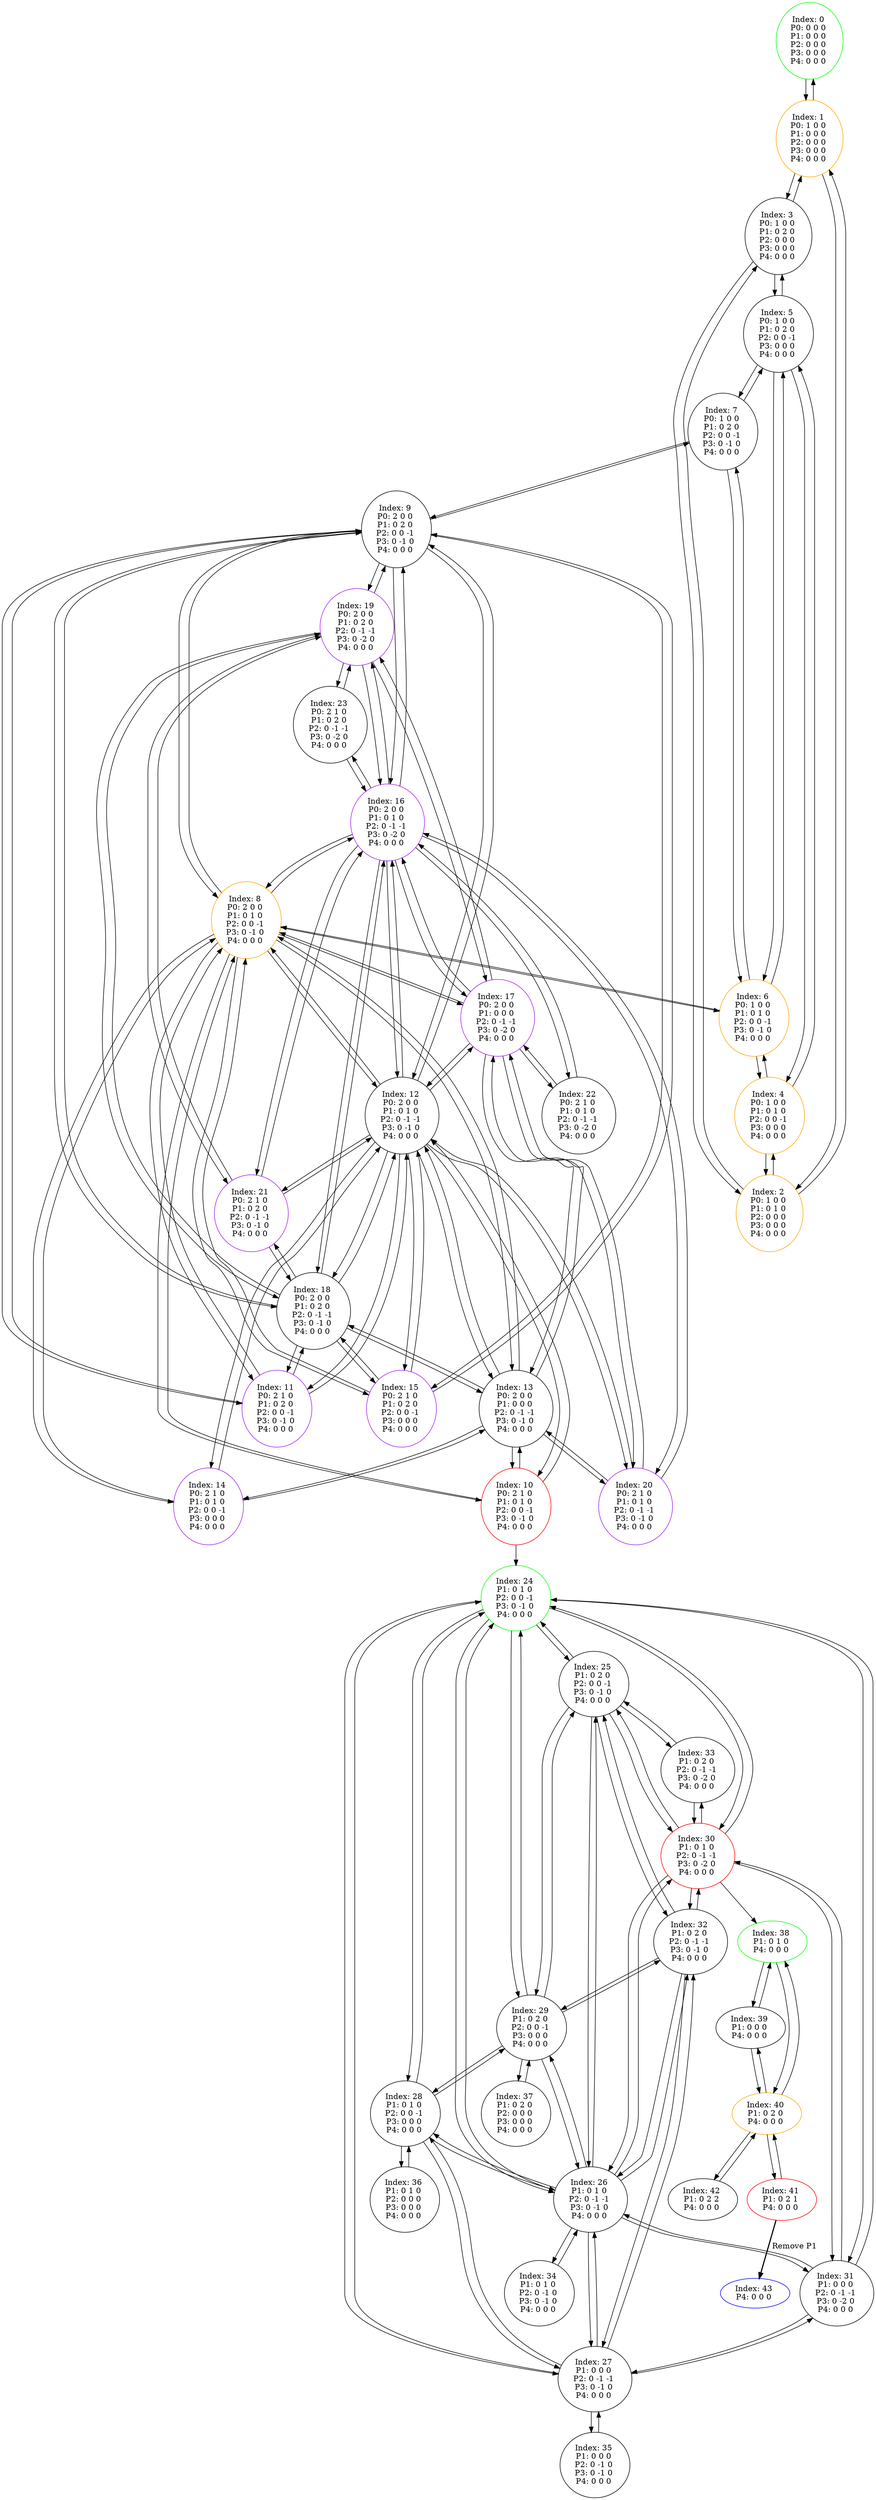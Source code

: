 digraph G {
color = "black"
0[label = "Index: 0 
P0: 0 0 0 
P1: 0 0 0 
P2: 0 0 0 
P3: 0 0 0 
P4: 0 0 0 
", color = "green"]
1[label = "Index: 1 
P0: 1 0 0 
P1: 0 0 0 
P2: 0 0 0 
P3: 0 0 0 
P4: 0 0 0 
", color = "orange"]
2[label = "Index: 2 
P0: 1 0 0 
P1: 0 1 0 
P2: 0 0 0 
P3: 0 0 0 
P4: 0 0 0 
", color = "orange"]
3[label = "Index: 3 
P0: 1 0 0 
P1: 0 2 0 
P2: 0 0 0 
P3: 0 0 0 
P4: 0 0 0 
"]
4[label = "Index: 4 
P0: 1 0 0 
P1: 0 1 0 
P2: 0 0 -1 
P3: 0 0 0 
P4: 0 0 0 
", color = "orange"]
5[label = "Index: 5 
P0: 1 0 0 
P1: 0 2 0 
P2: 0 0 -1 
P3: 0 0 0 
P4: 0 0 0 
"]
6[label = "Index: 6 
P0: 1 0 0 
P1: 0 1 0 
P2: 0 0 -1 
P3: 0 -1 0 
P4: 0 0 0 
", color = "orange"]
7[label = "Index: 7 
P0: 1 0 0 
P1: 0 2 0 
P2: 0 0 -1 
P3: 0 -1 0 
P4: 0 0 0 
"]
8[label = "Index: 8 
P0: 2 0 0 
P1: 0 1 0 
P2: 0 0 -1 
P3: 0 -1 0 
P4: 0 0 0 
", color = "orange"]
9[label = "Index: 9 
P0: 2 0 0 
P1: 0 2 0 
P2: 0 0 -1 
P3: 0 -1 0 
P4: 0 0 0 
"]
10[label = "Index: 10 
P0: 2 1 0 
P1: 0 1 0 
P2: 0 0 -1 
P3: 0 -1 0 
P4: 0 0 0 
", color = "red"]
11[label = "Index: 11 
P0: 2 1 0 
P1: 0 2 0 
P2: 0 0 -1 
P3: 0 -1 0 
P4: 0 0 0 
", color = "purple"]
12[label = "Index: 12 
P0: 2 0 0 
P1: 0 1 0 
P2: 0 -1 -1 
P3: 0 -1 0 
P4: 0 0 0 
"]
13[label = "Index: 13 
P0: 2 0 0 
P1: 0 0 0 
P2: 0 -1 -1 
P3: 0 -1 0 
P4: 0 0 0 
"]
14[label = "Index: 14 
P0: 2 1 0 
P1: 0 1 0 
P2: 0 0 -1 
P3: 0 0 0 
P4: 0 0 0 
", color = "purple"]
15[label = "Index: 15 
P0: 2 1 0 
P1: 0 2 0 
P2: 0 0 -1 
P3: 0 0 0 
P4: 0 0 0 
", color = "purple"]
16[label = "Index: 16 
P0: 2 0 0 
P1: 0 1 0 
P2: 0 -1 -1 
P3: 0 -2 0 
P4: 0 0 0 
", color = "purple"]
17[label = "Index: 17 
P0: 2 0 0 
P1: 0 0 0 
P2: 0 -1 -1 
P3: 0 -2 0 
P4: 0 0 0 
", color = "purple"]
18[label = "Index: 18 
P0: 2 0 0 
P1: 0 2 0 
P2: 0 -1 -1 
P3: 0 -1 0 
P4: 0 0 0 
"]
19[label = "Index: 19 
P0: 2 0 0 
P1: 0 2 0 
P2: 0 -1 -1 
P3: 0 -2 0 
P4: 0 0 0 
", color = "purple"]
20[label = "Index: 20 
P0: 2 1 0 
P1: 0 1 0 
P2: 0 -1 -1 
P3: 0 -1 0 
P4: 0 0 0 
", color = "purple"]
21[label = "Index: 21 
P0: 2 1 0 
P1: 0 2 0 
P2: 0 -1 -1 
P3: 0 -1 0 
P4: 0 0 0 
", color = "purple"]
22[label = "Index: 22 
P0: 2 1 0 
P1: 0 1 0 
P2: 0 -1 -1 
P3: 0 -2 0 
P4: 0 0 0 
"]
23[label = "Index: 23 
P0: 2 1 0 
P1: 0 2 0 
P2: 0 -1 -1 
P3: 0 -2 0 
P4: 0 0 0 
"]
24[label = "Index: 24 
P1: 0 1 0 
P2: 0 0 -1 
P3: 0 -1 0 
P4: 0 0 0 
", color = "green"]
25[label = "Index: 25 
P1: 0 2 0 
P2: 0 0 -1 
P3: 0 -1 0 
P4: 0 0 0 
"]
26[label = "Index: 26 
P1: 0 1 0 
P2: 0 -1 -1 
P3: 0 -1 0 
P4: 0 0 0 
"]
27[label = "Index: 27 
P1: 0 0 0 
P2: 0 -1 -1 
P3: 0 -1 0 
P4: 0 0 0 
"]
28[label = "Index: 28 
P1: 0 1 0 
P2: 0 0 -1 
P3: 0 0 0 
P4: 0 0 0 
"]
29[label = "Index: 29 
P1: 0 2 0 
P2: 0 0 -1 
P3: 0 0 0 
P4: 0 0 0 
"]
30[label = "Index: 30 
P1: 0 1 0 
P2: 0 -1 -1 
P3: 0 -2 0 
P4: 0 0 0 
", color = "red"]
31[label = "Index: 31 
P1: 0 0 0 
P2: 0 -1 -1 
P3: 0 -2 0 
P4: 0 0 0 
"]
32[label = "Index: 32 
P1: 0 2 0 
P2: 0 -1 -1 
P3: 0 -1 0 
P4: 0 0 0 
"]
33[label = "Index: 33 
P1: 0 2 0 
P2: 0 -1 -1 
P3: 0 -2 0 
P4: 0 0 0 
"]
34[label = "Index: 34 
P1: 0 1 0 
P2: 0 -1 0 
P3: 0 -1 0 
P4: 0 0 0 
"]
35[label = "Index: 35 
P1: 0 0 0 
P2: 0 -1 0 
P3: 0 -1 0 
P4: 0 0 0 
"]
36[label = "Index: 36 
P1: 0 1 0 
P2: 0 0 0 
P3: 0 0 0 
P4: 0 0 0 
"]
37[label = "Index: 37 
P1: 0 2 0 
P2: 0 0 0 
P3: 0 0 0 
P4: 0 0 0 
"]
38[label = "Index: 38 
P1: 0 1 0 
P4: 0 0 0 
", color = "green"]
39[label = "Index: 39 
P1: 0 0 0 
P4: 0 0 0 
"]
40[label = "Index: 40 
P1: 0 2 0 
P4: 0 0 0 
", color = "orange"]
41[label = "Index: 41 
P1: 0 2 1 
P4: 0 0 0 
", color = "red"]
42[label = "Index: 42 
P1: 0 2 2 
P4: 0 0 0 
"]
43[label = "Index: 43 
P4: 0 0 0 
", color = "blue"]
0 -> 1

1 -> 0
1 -> 2
1 -> 3

2 -> 1
2 -> 3
2 -> 4

3 -> 1
3 -> 2
3 -> 5

4 -> 2
4 -> 5
4 -> 6

5 -> 3
5 -> 4
5 -> 7
5 -> 6

6 -> 4
6 -> 5
6 -> 8
6 -> 7

7 -> 5
7 -> 6
7 -> 9

8 -> 6
8 -> 10
8 -> 9
8 -> 11
8 -> 12
8 -> 13
8 -> 14
8 -> 15
8 -> 16
8 -> 17

9 -> 7
9 -> 8
9 -> 11
9 -> 18
9 -> 12
9 -> 15
9 -> 19
9 -> 16

10 -> 8
10 -> 12
10 -> 13
10 -> 24

11 -> 8
11 -> 9
11 -> 12
11 -> 18

12 -> 8
12 -> 9
12 -> 20
12 -> 13
12 -> 18
12 -> 21
12 -> 10
12 -> 11
12 -> 16
12 -> 17
12 -> 14
12 -> 15

13 -> 8
13 -> 12
13 -> 18
13 -> 20
13 -> 10
13 -> 17
13 -> 14

14 -> 8
14 -> 12
14 -> 13

15 -> 8
15 -> 9
15 -> 12
15 -> 18

16 -> 8
16 -> 9
16 -> 12
16 -> 22
16 -> 17
16 -> 19
16 -> 23
16 -> 20
16 -> 18
16 -> 21

17 -> 8
17 -> 12
17 -> 13
17 -> 16
17 -> 19
17 -> 22
17 -> 20

18 -> 9
18 -> 12
18 -> 13
18 -> 16
18 -> 21
18 -> 11
18 -> 19
18 -> 15

19 -> 9
19 -> 16
19 -> 17
19 -> 18
19 -> 23
19 -> 21

20 -> 12
20 -> 13
20 -> 16
20 -> 17

21 -> 12
21 -> 16
21 -> 18
21 -> 19

22 -> 16
22 -> 17

23 -> 16
23 -> 19

24 -> 25
24 -> 26
24 -> 27
24 -> 28
24 -> 29
24 -> 30
24 -> 31

25 -> 24
25 -> 32
25 -> 26
25 -> 29
25 -> 33
25 -> 30

26 -> 24
26 -> 25
26 -> 27
26 -> 32
26 -> 34
26 -> 30
26 -> 31
26 -> 28
26 -> 29

27 -> 24
27 -> 26
27 -> 32
27 -> 35
27 -> 31
27 -> 28

28 -> 24
28 -> 26
28 -> 27
28 -> 29
28 -> 36

29 -> 24
29 -> 25
29 -> 26
29 -> 28
29 -> 37
29 -> 32

30 -> 24
30 -> 25
30 -> 26
30 -> 31
30 -> 33
30 -> 32
30 -> 38

31 -> 24
31 -> 26
31 -> 27
31 -> 30

32 -> 25
32 -> 26
32 -> 27
32 -> 29
32 -> 30

33 -> 25
33 -> 30

34 -> 26

35 -> 27

36 -> 28

37 -> 29

38 -> 39
38 -> 40

39 -> 38
39 -> 40

40 -> 38
40 -> 39
40 -> 41
40 -> 42

41 -> 40
41 -> 43[style=bold label=" Remove P1 "];


42 -> 40

}
